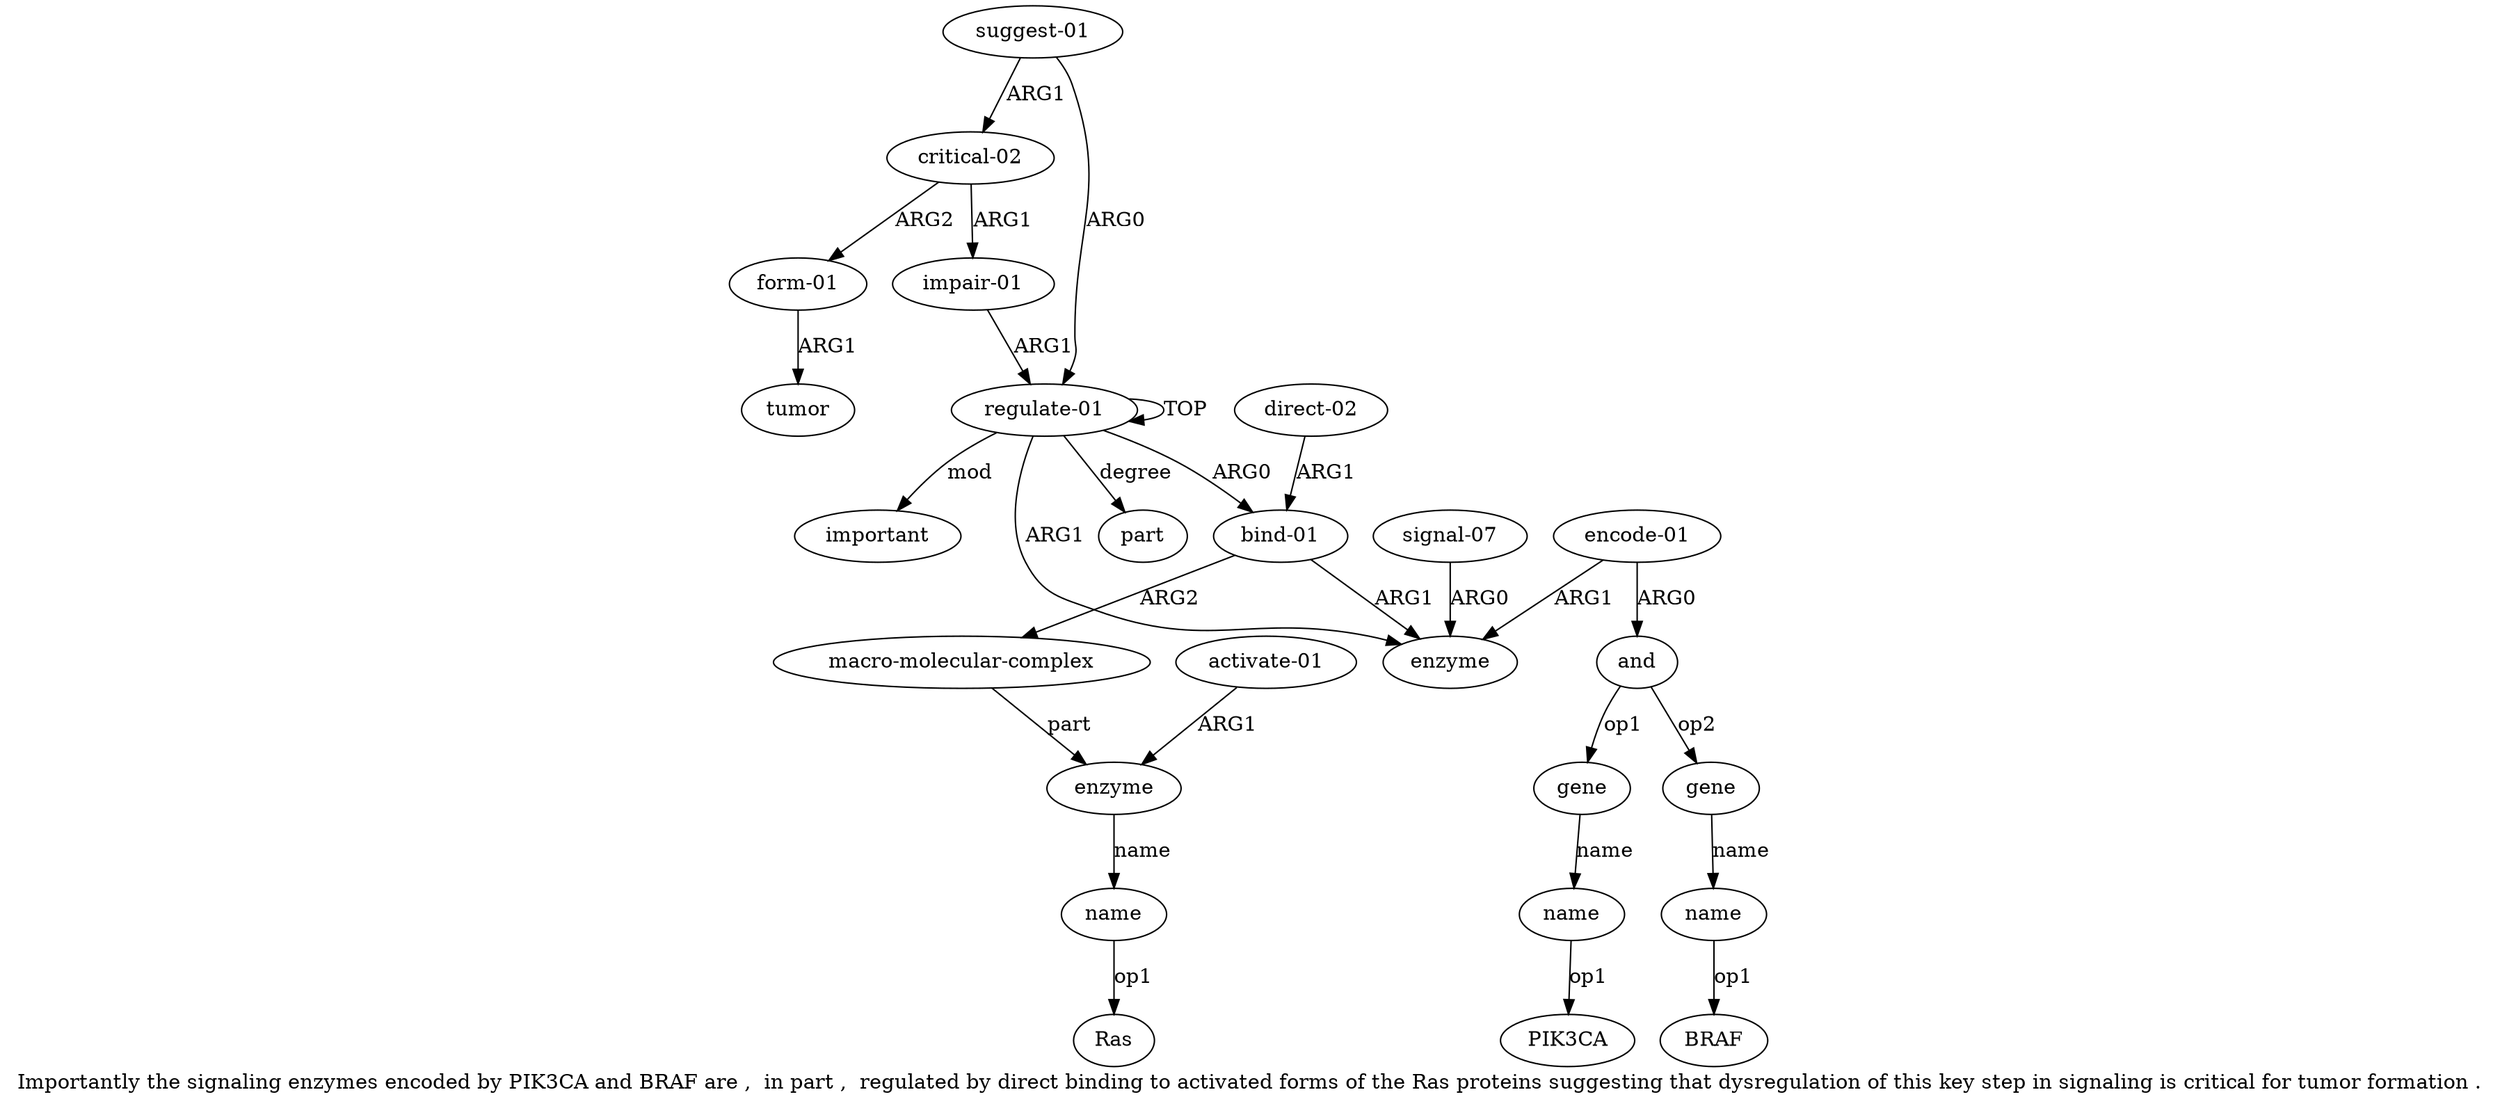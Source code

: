 digraph  {
	graph [label="Importantly the signaling enzymes encoded by PIK3CA and BRAF are ,  in part ,  regulated by direct binding to activated forms of \
the Ras proteins suggesting that dysregulation of this key step in signaling is critical for tumor formation ."];
	node [label="\N"];
	a20	 [color=black,
		gold_ind=20,
		gold_label="form-01",
		label="form-01",
		test_ind=20,
		test_label="form-01"];
	a21	 [color=black,
		gold_ind=21,
		gold_label=tumor,
		label=tumor,
		test_ind=21,
		test_label=tumor];
	a20 -> a21 [key=0,
	color=black,
	gold_label=ARG1,
	label=ARG1,
	test_label=ARG1];
"a12 PIK3CA" [color=black,
	gold_ind=-1,
	gold_label=PIK3CA,
	label=PIK3CA,
	test_ind=-1,
	test_label=PIK3CA];
"a4 Ras" [color=black,
	gold_ind=-1,
	gold_label=Ras,
	label=Ras,
	test_ind=-1,
	test_label=Ras];
a15 [color=black,
	gold_ind=15,
	gold_label=part,
	label=part,
	test_ind=15,
	test_label=part];
a14 [color=black,
	gold_ind=14,
	gold_label=name,
	label=name,
	test_ind=14,
	test_label=name];
"a14 BRAF" [color=black,
	gold_ind=-1,
	gold_label=BRAF,
	label=BRAF,
	test_ind=-1,
	test_label=BRAF];
a14 -> "a14 BRAF" [key=0,
color=black,
gold_label=op1,
label=op1,
test_label=op1];
a17 [color=black,
gold_ind=17,
gold_label="suggest-01",
label="suggest-01",
test_ind=17,
test_label="suggest-01"];
a18 [color=black,
gold_ind=18,
gold_label="critical-02",
label="critical-02",
test_ind=18,
test_label="critical-02"];
a17 -> a18 [key=0,
color=black,
gold_label=ARG1,
label=ARG1,
test_label=ARG1];
a0 [color=black,
gold_ind=0,
gold_label="regulate-01",
label="regulate-01",
test_ind=0,
test_label="regulate-01"];
a17 -> a0 [key=0,
color=black,
gold_label=ARG0,
label=ARG0,
test_label=ARG0];
a16 [color=black,
gold_ind=16,
gold_label=important,
label=important,
test_ind=16,
test_label=important];
a11 [color=black,
gold_ind=11,
gold_label=gene,
label=gene,
test_ind=11,
test_label=gene];
a12 [color=black,
gold_ind=12,
gold_label=name,
label=name,
test_ind=12,
test_label=name];
a11 -> a12 [key=0,
color=black,
gold_label=name,
label=name,
test_label=name];
a10 [color=black,
gold_ind=10,
gold_label=and,
label=and,
test_ind=10,
test_label=and];
a10 -> a11 [key=0,
color=black,
gold_label=op1,
label=op1,
test_label=op1];
a13 [color=black,
gold_ind=13,
gold_label=gene,
label=gene,
test_ind=13,
test_label=gene];
a10 -> a13 [key=0,
color=black,
gold_label=op2,
label=op2,
test_label=op2];
a13 -> a14 [key=0,
color=black,
gold_label=name,
label=name,
test_label=name];
a12 -> "a12 PIK3CA" [key=0,
color=black,
gold_label=op1,
label=op1,
test_label=op1];
a19 [color=black,
gold_ind=19,
gold_label="impair-01",
label="impair-01",
test_ind=19,
test_label="impair-01"];
a19 -> a0 [key=0,
color=black,
gold_label=ARG1,
label=ARG1,
test_label=ARG1];
a18 -> a20 [key=0,
color=black,
gold_label=ARG2,
label=ARG2,
test_label=ARG2];
a18 -> a19 [key=0,
color=black,
gold_label=ARG1,
label=ARG1,
test_label=ARG1];
a1 [color=black,
gold_ind=1,
gold_label="bind-01",
label="bind-01",
test_ind=1,
test_label="bind-01"];
a2 [color=black,
gold_ind=2,
gold_label="macro-molecular-complex",
label="macro-molecular-complex",
test_ind=2,
test_label="macro-molecular-complex"];
a1 -> a2 [key=0,
color=black,
gold_label=ARG2,
label=ARG2,
test_label=ARG2];
a7 [color=black,
gold_ind=7,
gold_label=enzyme,
label=enzyme,
test_ind=7,
test_label=enzyme];
a1 -> a7 [key=0,
color=black,
gold_label=ARG1,
label=ARG1,
test_label=ARG1];
a0 -> a15 [key=0,
color=black,
gold_label=degree,
label=degree,
test_label=degree];
a0 -> a16 [key=0,
color=black,
gold_label=mod,
label=mod,
test_label=mod];
a0 -> a1 [key=0,
color=black,
gold_label=ARG0,
label=ARG0,
test_label=ARG0];
a0 -> a0 [key=0,
color=black,
gold_label=TOP,
label=TOP,
test_label=TOP];
a0 -> a7 [key=0,
color=black,
gold_label=ARG1,
label=ARG1,
test_label=ARG1];
a3 [color=black,
gold_ind=3,
gold_label=enzyme,
label=enzyme,
test_ind=3,
test_label=enzyme];
a4 [color=black,
gold_ind=4,
gold_label=name,
label=name,
test_ind=4,
test_label=name];
a3 -> a4 [key=0,
color=black,
gold_label=name,
label=name,
test_label=name];
a2 -> a3 [key=0,
color=black,
gold_label=part,
label=part,
test_label=part];
a5 [color=black,
gold_ind=5,
gold_label="activate-01",
label="activate-01",
test_ind=5,
test_label="activate-01"];
a5 -> a3 [key=0,
color=black,
gold_label=ARG1,
label=ARG1,
test_label=ARG1];
a4 -> "a4 Ras" [key=0,
color=black,
gold_label=op1,
label=op1,
test_label=op1];
a6 [color=black,
gold_ind=6,
gold_label="direct-02",
label="direct-02",
test_ind=6,
test_label="direct-02"];
a6 -> a1 [key=0,
color=black,
gold_label=ARG1,
label=ARG1,
test_label=ARG1];
a9 [color=black,
gold_ind=9,
gold_label="encode-01",
label="encode-01",
test_ind=9,
test_label="encode-01"];
a9 -> a10 [key=0,
color=black,
gold_label=ARG0,
label=ARG0,
test_label=ARG0];
a9 -> a7 [key=0,
color=black,
gold_label=ARG1,
label=ARG1,
test_label=ARG1];
a8 [color=black,
gold_ind=8,
gold_label="signal-07",
label="signal-07",
test_ind=8,
test_label="signal-07"];
a8 -> a7 [key=0,
color=black,
gold_label=ARG0,
label=ARG0,
test_label=ARG0];
}
